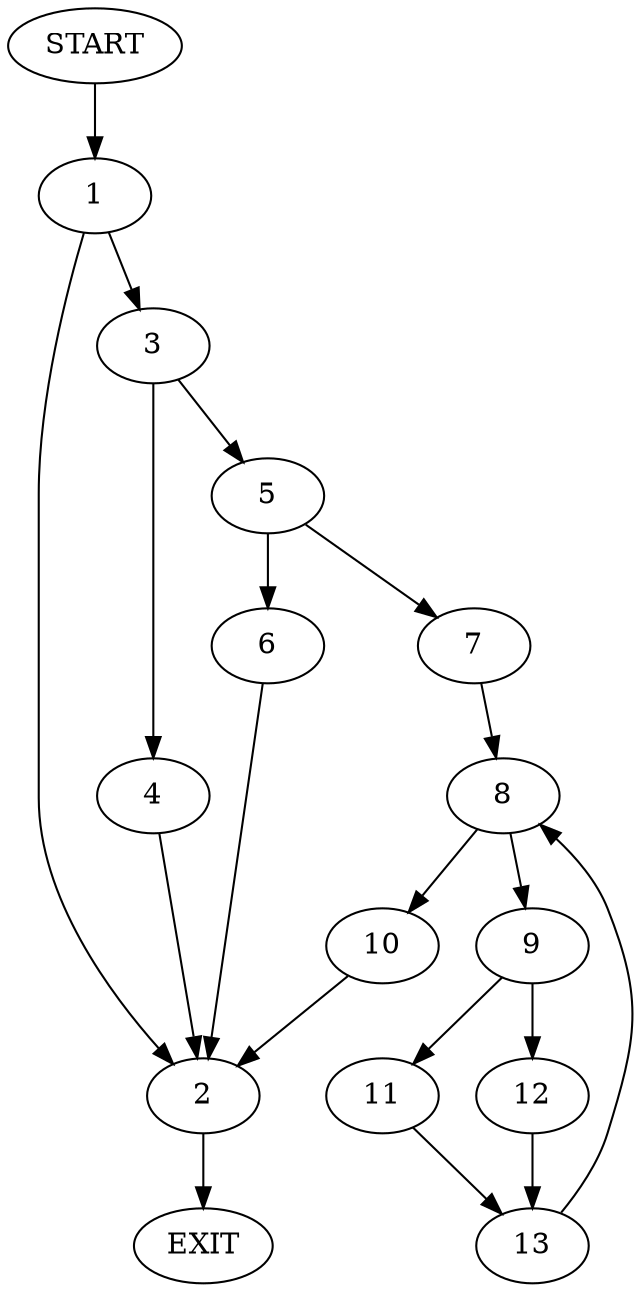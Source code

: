 digraph {
0 [label="START"]
14 [label="EXIT"]
0 -> 1
1 -> 2
1 -> 3
3 -> 4
3 -> 5
2 -> 14
5 -> 6
5 -> 7
4 -> 2
6 -> 2
7 -> 8
8 -> 9
8 -> 10
10 -> 2
9 -> 11
9 -> 12
11 -> 13
12 -> 13
13 -> 8
}
